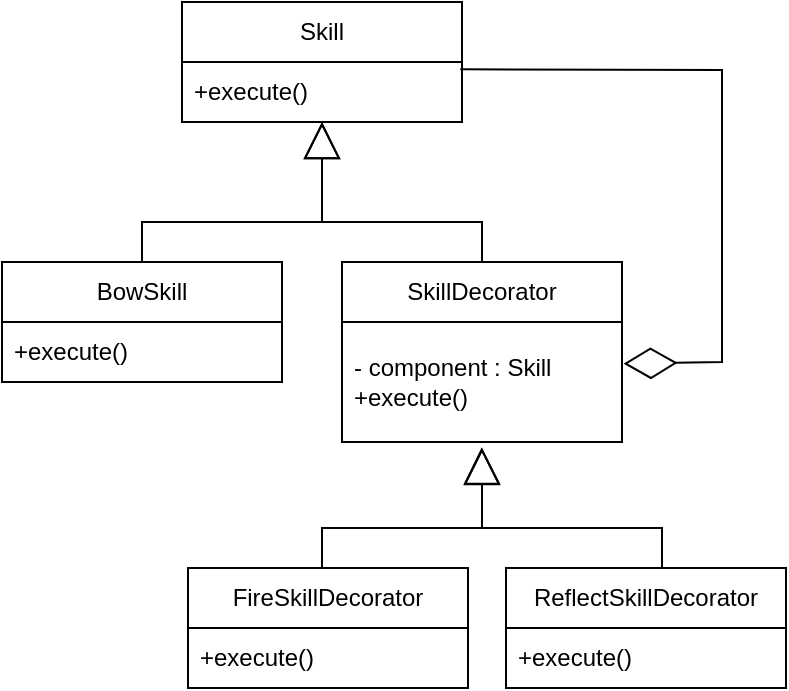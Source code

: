 <mxfile version="21.3.6" type="device">
  <diagram name="페이지-1" id="MqGlujLEtbT45PmCv7yd">
    <mxGraphModel dx="141" dy="77" grid="1" gridSize="10" guides="1" tooltips="1" connect="1" arrows="1" fold="1" page="1" pageScale="1" pageWidth="827" pageHeight="1169" math="0" shadow="0">
      <root>
        <mxCell id="0" />
        <mxCell id="1" parent="0" />
        <mxCell id="xHAWOw7Ik1xs2iOvdIS7-1" value="Skill" style="swimlane;fontStyle=0;childLayout=stackLayout;horizontal=1;startSize=30;horizontalStack=0;resizeParent=1;resizeParentMax=0;resizeLast=0;collapsible=1;marginBottom=0;whiteSpace=wrap;html=1;" vertex="1" parent="1">
          <mxGeometry x="150" y="230" width="140" height="60" as="geometry" />
        </mxCell>
        <mxCell id="xHAWOw7Ik1xs2iOvdIS7-2" value="+execute()" style="text;strokeColor=none;fillColor=none;align=left;verticalAlign=middle;spacingLeft=4;spacingRight=4;overflow=hidden;points=[[0,0.5],[1,0.5]];portConstraint=eastwest;rotatable=0;whiteSpace=wrap;html=1;" vertex="1" parent="xHAWOw7Ik1xs2iOvdIS7-1">
          <mxGeometry y="30" width="140" height="30" as="geometry" />
        </mxCell>
        <mxCell id="xHAWOw7Ik1xs2iOvdIS7-5" value="BowSkill" style="swimlane;fontStyle=0;childLayout=stackLayout;horizontal=1;startSize=30;horizontalStack=0;resizeParent=1;resizeParentMax=0;resizeLast=0;collapsible=1;marginBottom=0;whiteSpace=wrap;html=1;" vertex="1" parent="1">
          <mxGeometry x="60" y="360" width="140" height="60" as="geometry" />
        </mxCell>
        <mxCell id="xHAWOw7Ik1xs2iOvdIS7-6" value="+execute()" style="text;strokeColor=none;fillColor=none;align=left;verticalAlign=middle;spacingLeft=4;spacingRight=4;overflow=hidden;points=[[0,0.5],[1,0.5]];portConstraint=eastwest;rotatable=0;whiteSpace=wrap;html=1;" vertex="1" parent="xHAWOw7Ik1xs2iOvdIS7-5">
          <mxGeometry y="30" width="140" height="30" as="geometry" />
        </mxCell>
        <mxCell id="xHAWOw7Ik1xs2iOvdIS7-12" value="" style="endArrow=block;endSize=16;endFill=0;html=1;rounded=0;exitX=0.5;exitY=0;exitDx=0;exitDy=0;" edge="1" parent="1" source="xHAWOw7Ik1xs2iOvdIS7-5">
          <mxGeometry width="160" relative="1" as="geometry">
            <mxPoint x="330" y="300" as="sourcePoint" />
            <mxPoint x="220" y="290" as="targetPoint" />
            <Array as="points">
              <mxPoint x="130" y="340" />
              <mxPoint x="220" y="340" />
            </Array>
          </mxGeometry>
        </mxCell>
        <mxCell id="xHAWOw7Ik1xs2iOvdIS7-14" value="SkillDecorator" style="swimlane;fontStyle=0;childLayout=stackLayout;horizontal=1;startSize=30;horizontalStack=0;resizeParent=1;resizeParentMax=0;resizeLast=0;collapsible=1;marginBottom=0;whiteSpace=wrap;html=1;" vertex="1" parent="1">
          <mxGeometry x="230" y="360" width="140" height="90" as="geometry" />
        </mxCell>
        <mxCell id="xHAWOw7Ik1xs2iOvdIS7-15" value="&lt;font style=&quot;&quot;&gt;&lt;font style=&quot;font-size: 12px;&quot;&gt;- component : Skill&lt;/font&gt;&lt;br&gt;&lt;/font&gt;+execute()" style="text;strokeColor=none;fillColor=none;align=left;verticalAlign=middle;spacingLeft=4;spacingRight=4;overflow=hidden;points=[[0,0.5],[1,0.5]];portConstraint=eastwest;rotatable=0;whiteSpace=wrap;html=1;" vertex="1" parent="xHAWOw7Ik1xs2iOvdIS7-14">
          <mxGeometry y="30" width="140" height="60" as="geometry" />
        </mxCell>
        <mxCell id="xHAWOw7Ik1xs2iOvdIS7-17" value="" style="endArrow=block;endSize=16;endFill=0;html=1;rounded=0;exitX=0.5;exitY=0;exitDx=0;exitDy=0;" edge="1" parent="1" source="xHAWOw7Ik1xs2iOvdIS7-14">
          <mxGeometry width="160" relative="1" as="geometry">
            <mxPoint x="140" y="370" as="sourcePoint" />
            <mxPoint x="220" y="290" as="targetPoint" />
            <Array as="points">
              <mxPoint x="300" y="340" />
              <mxPoint x="220" y="340" />
              <mxPoint x="220" y="320" />
            </Array>
          </mxGeometry>
        </mxCell>
        <mxCell id="xHAWOw7Ik1xs2iOvdIS7-19" value="FireSkillDecorator" style="swimlane;fontStyle=0;childLayout=stackLayout;horizontal=1;startSize=30;horizontalStack=0;resizeParent=1;resizeParentMax=0;resizeLast=0;collapsible=1;marginBottom=0;whiteSpace=wrap;html=1;" vertex="1" parent="1">
          <mxGeometry x="153" y="513" width="140" height="60" as="geometry" />
        </mxCell>
        <mxCell id="xHAWOw7Ik1xs2iOvdIS7-20" value="+execute()" style="text;strokeColor=none;fillColor=none;align=left;verticalAlign=middle;spacingLeft=4;spacingRight=4;overflow=hidden;points=[[0,0.5],[1,0.5]];portConstraint=eastwest;rotatable=0;whiteSpace=wrap;html=1;" vertex="1" parent="xHAWOw7Ik1xs2iOvdIS7-19">
          <mxGeometry y="30" width="140" height="30" as="geometry" />
        </mxCell>
        <mxCell id="xHAWOw7Ik1xs2iOvdIS7-21" value="ReflectSkillDecorator" style="swimlane;fontStyle=0;childLayout=stackLayout;horizontal=1;startSize=30;horizontalStack=0;resizeParent=1;resizeParentMax=0;resizeLast=0;collapsible=1;marginBottom=0;whiteSpace=wrap;html=1;" vertex="1" parent="1">
          <mxGeometry x="312" y="513" width="140" height="60" as="geometry" />
        </mxCell>
        <mxCell id="xHAWOw7Ik1xs2iOvdIS7-22" value="+execute()" style="text;strokeColor=none;fillColor=none;align=left;verticalAlign=middle;spacingLeft=4;spacingRight=4;overflow=hidden;points=[[0,0.5],[1,0.5]];portConstraint=eastwest;rotatable=0;whiteSpace=wrap;html=1;" vertex="1" parent="xHAWOw7Ik1xs2iOvdIS7-21">
          <mxGeometry y="30" width="140" height="30" as="geometry" />
        </mxCell>
        <mxCell id="xHAWOw7Ik1xs2iOvdIS7-23" value="" style="endArrow=block;endSize=16;endFill=0;html=1;rounded=0;exitX=0.5;exitY=0;exitDx=0;exitDy=0;" edge="1" parent="1">
          <mxGeometry width="160" relative="1" as="geometry">
            <mxPoint x="220" y="513" as="sourcePoint" />
            <mxPoint x="300" y="453" as="targetPoint" />
            <Array as="points">
              <mxPoint x="220" y="493" />
              <mxPoint x="300" y="493" />
            </Array>
          </mxGeometry>
        </mxCell>
        <mxCell id="xHAWOw7Ik1xs2iOvdIS7-24" value="" style="endArrow=block;endSize=16;endFill=0;html=1;rounded=0;exitX=0.5;exitY=0;exitDx=0;exitDy=0;entryX=0.499;entryY=0.989;entryDx=0;entryDy=0;entryPerimeter=0;" edge="1" parent="1">
          <mxGeometry width="160" relative="1" as="geometry">
            <mxPoint x="390" y="513" as="sourcePoint" />
            <mxPoint x="299.86" y="452.67" as="targetPoint" />
            <Array as="points">
              <mxPoint x="390" y="493" />
              <mxPoint x="300" y="493" />
              <mxPoint x="300" y="473" />
            </Array>
          </mxGeometry>
        </mxCell>
        <mxCell id="xHAWOw7Ik1xs2iOvdIS7-28" value="" style="endArrow=diamondThin;endFill=0;endSize=24;html=1;rounded=0;exitX=0.994;exitY=0.122;exitDx=0;exitDy=0;exitPerimeter=0;entryX=1.006;entryY=0.348;entryDx=0;entryDy=0;entryPerimeter=0;" edge="1" parent="1" source="xHAWOw7Ik1xs2iOvdIS7-2" target="xHAWOw7Ik1xs2iOvdIS7-15">
          <mxGeometry width="160" relative="1" as="geometry">
            <mxPoint x="350" y="360" as="sourcePoint" />
            <mxPoint x="510" y="360" as="targetPoint" />
            <Array as="points">
              <mxPoint x="420" y="264" />
              <mxPoint x="420" y="410" />
            </Array>
          </mxGeometry>
        </mxCell>
      </root>
    </mxGraphModel>
  </diagram>
</mxfile>
